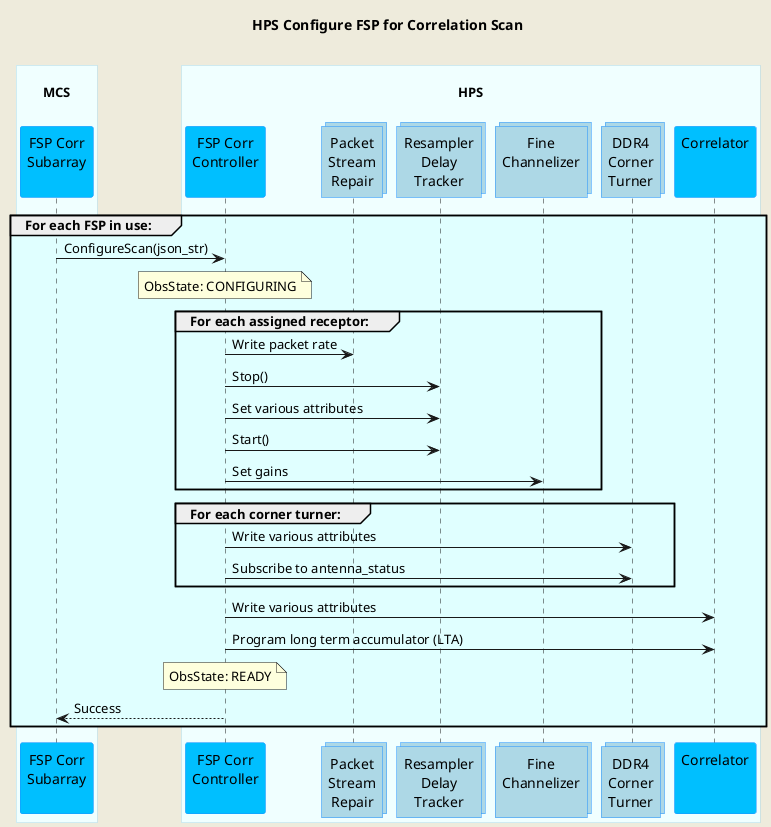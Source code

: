 @startuml
'https://plantuml.com/sequence-diagram

skinparam backgroundColor #EEEBDC
skinparam sequence {
    ParticipantBorderColor DodgerBlue
    ParticipantBackgroundColor DeepSkyBlue
    ActorBorderColor DarkGreen
    ActorBackgroundColor Green
    BoxBorderColor LightBlue
    BoxBackgroundColor #F0FFFF
}
skinparam collections {
    BackGroundColor LightBlue
    BorderColor DodgerBlue
}

title HPS Configure FSP for Correlation Scan\n

box "\nMCS\n"
    participant "FSP Corr\nSubarray\n" as fspcorr
end box
box "\nHPS\n"
    participant "FSP Corr\nController\n" as hpsfspcorr
    collections "Packet\nStream\nRepair" as psr
    collections "Resampler\nDelay\nTracker" as rdt
    collections "Fine\nChannelizer\n" as channelizer
    collections "DDR4\nCorner\nTurner" as dct
    participant "Correlator\n\n" as correlator
end box

group #LightCyan For each FSP in use:
    fspcorr     -> hpsfspcorr   : ConfigureScan(json_str)
    note over hpsfspcorr       : ObsState: CONFIGURING

    group #LightCyan For each assigned receptor:
        hpsfspcorr  -> psr         : Write packet rate
        hpsfspcorr  -> rdt         : Stop()
        hpsfspcorr  -> rdt         : Set various attributes
        hpsfspcorr  -> rdt         : Start()
        hpsfspcorr  -> channelizer : Set gains
    end group

    group #LightCyan For each corner turner:
        hpsfspcorr  -> dct  : Write various attributes
        hpsfspcorr  -> dct  : Subscribe to antenna_status
    end group

    hpsfspcorr  -> correlator   : Write various attributes
    hpsfspcorr  -> correlator   : Program long term accumulator (LTA)
    note over hpsfspcorr        : ObsState: READY
    hpsfspcorr  --> fspcorr     : Success
end group

@enduml